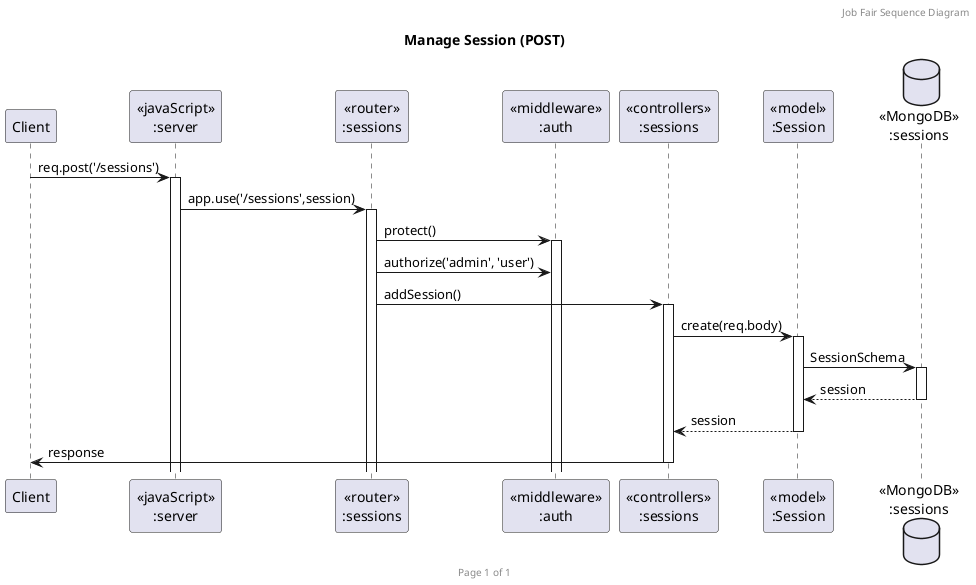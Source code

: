 @startuml Manage Session (POST)

header Job Fair Sequence Diagram
footer Page %page% of %lastpage%
title "Manage Session (POST)"

participant "Client" as client
participant "<<javaScript>>\n:server" as server
participant "<<router>>\n:sessions" as routerSession
participant "<<middleware>>\n:auth" as authMiddleware
participant "<<controllers>>\n:sessions" as controllersSession
participant "<<model>>\n:Session" as modelSession
database "<<MongoDB>>\n:sessions" as SessionDatabase

client->server ++:req.post('/sessions')
server->routerSession ++:app.use('/sessions',session)
routerSession -> authMiddleware ++:protect()
routerSession -> authMiddleware :authorize('admin', 'user')
routerSession -> controllersSession ++:addSession()
controllersSession->modelSession ++:create(req.body)
modelSession ->SessionDatabase ++: SessionSchema
SessionDatabase --> modelSession --: session
controllersSession <-- modelSession --:session
controllersSession->client --:response

@enduml
